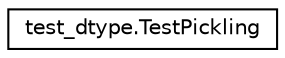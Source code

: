 digraph "Graphical Class Hierarchy"
{
 // LATEX_PDF_SIZE
  edge [fontname="Helvetica",fontsize="10",labelfontname="Helvetica",labelfontsize="10"];
  node [fontname="Helvetica",fontsize="10",shape=record];
  rankdir="LR";
  Node0 [label="test_dtype.TestPickling",height=0.2,width=0.4,color="black", fillcolor="white", style="filled",URL="$classtest__dtype_1_1TestPickling.html",tooltip=" "];
}
